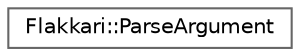 digraph "Graphical Class Hierarchy"
{
 // LATEX_PDF_SIZE
  bgcolor="transparent";
  edge [fontname=Helvetica,fontsize=10,labelfontname=Helvetica,labelfontsize=10];
  node [fontname=Helvetica,fontsize=10,shape=box,height=0.2,width=0.4];
  rankdir="LR";
  Node0 [id="Node000000",label="Flakkari::ParseArgument",height=0.2,width=0.4,color="grey40", fillcolor="white", style="filled",URL="$d6/df7/classFlakkari_1_1ParseArgument.html",tooltip="A class to parse command-line arguments for the Flakkari application."];
}
